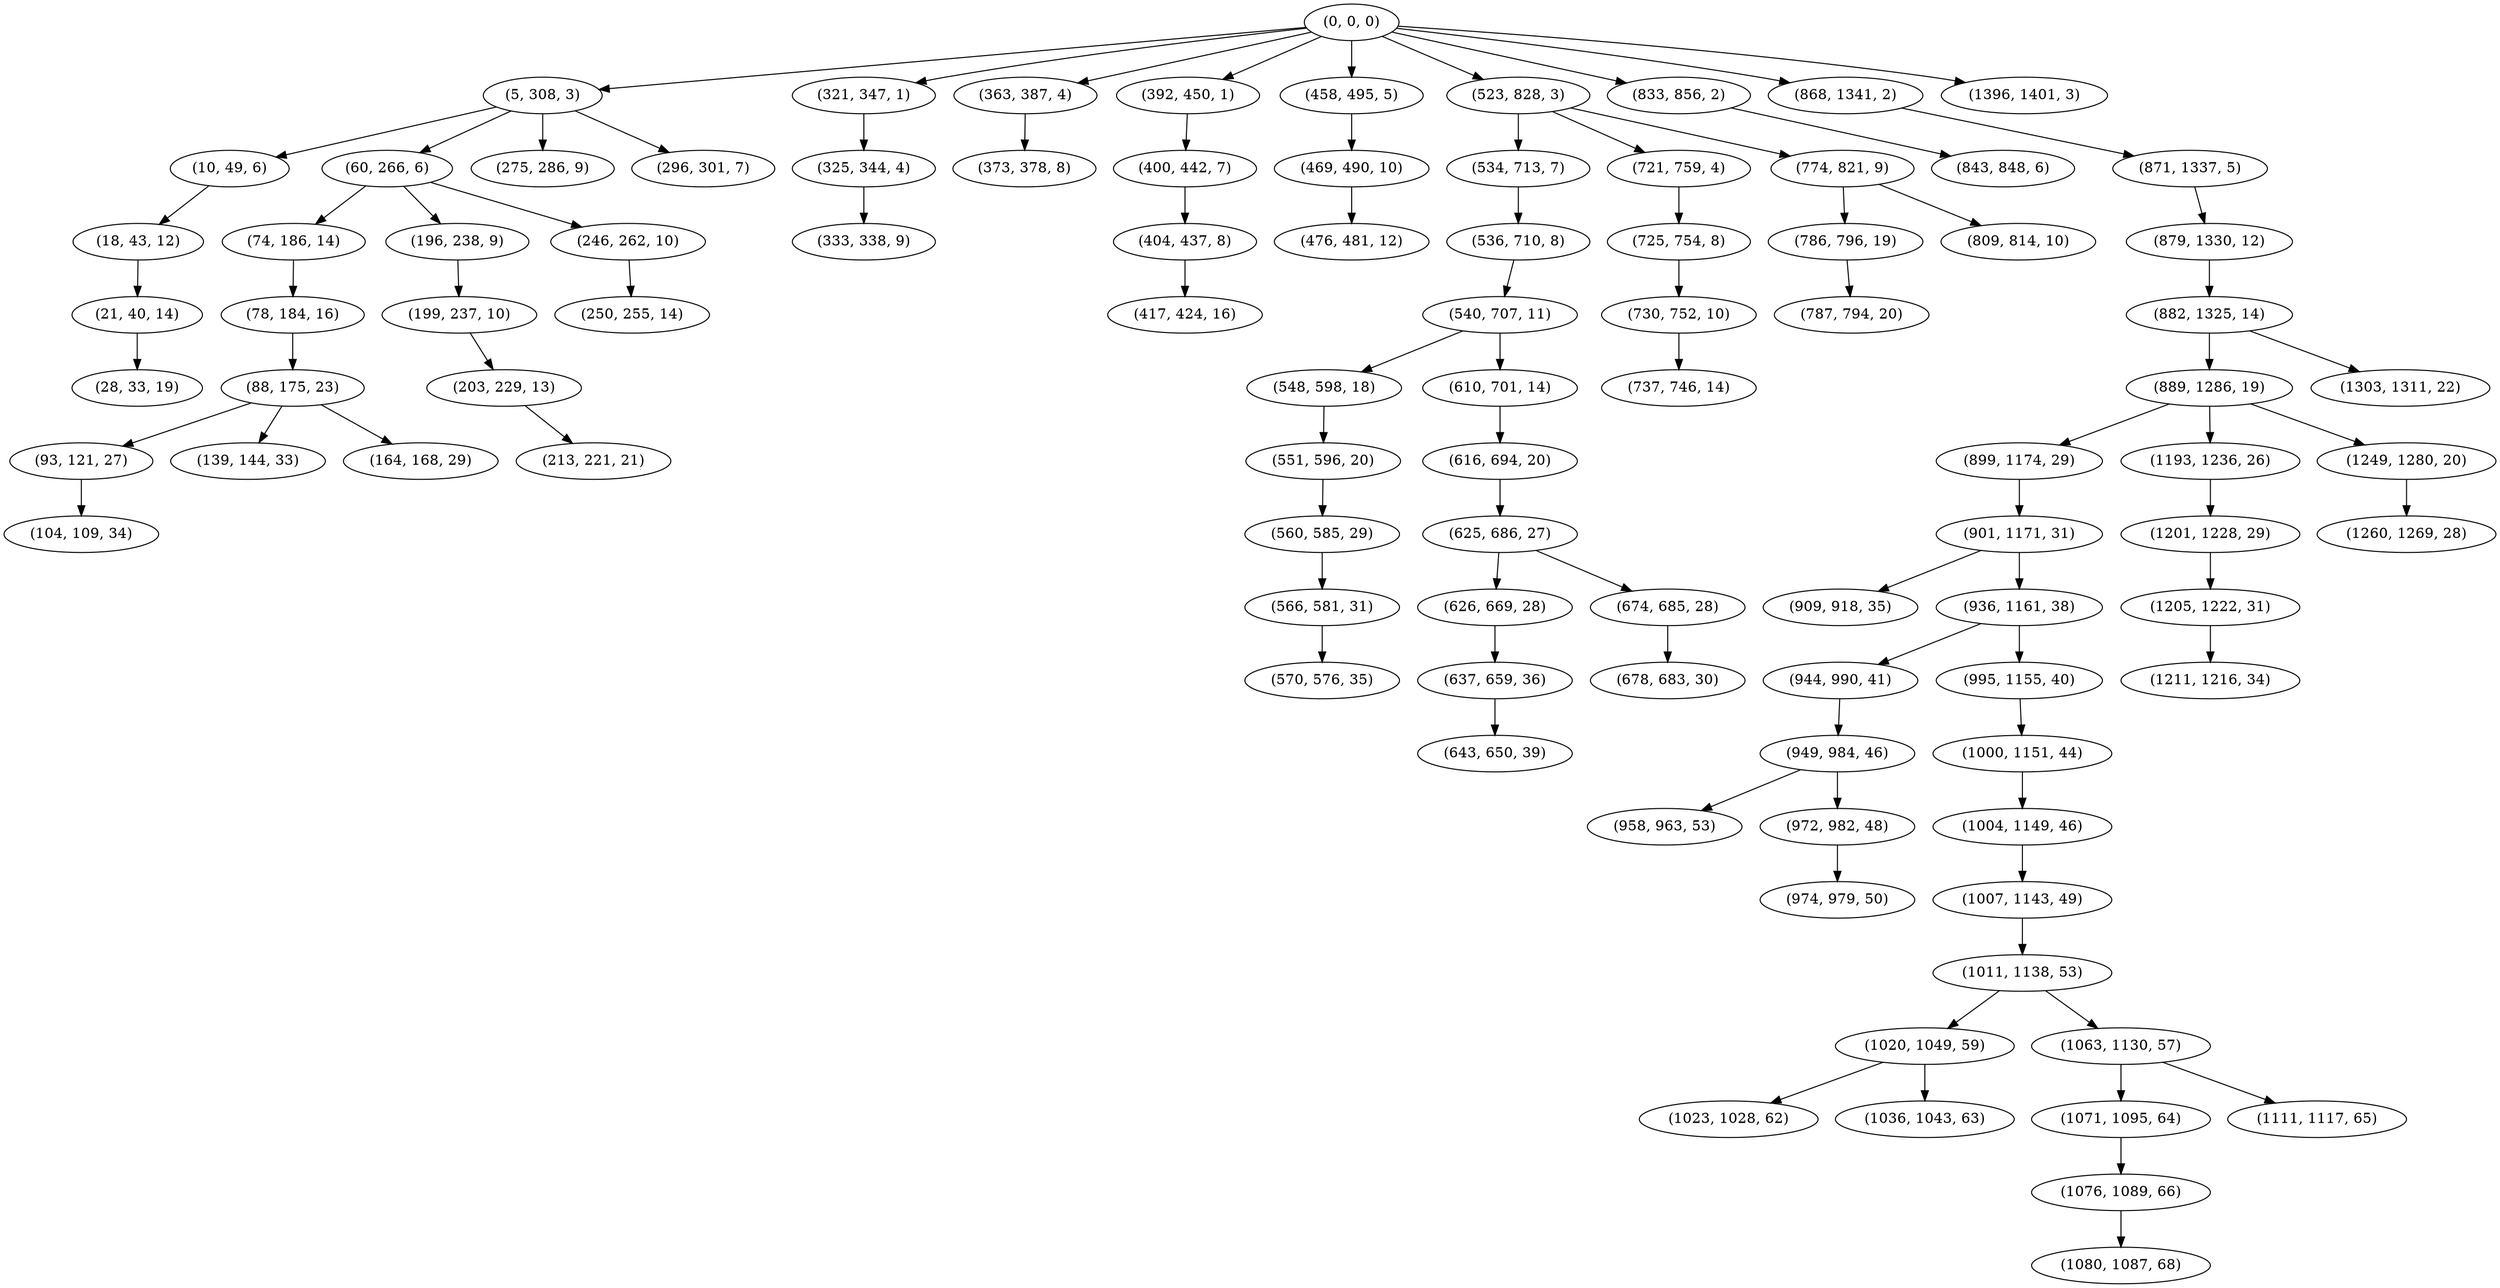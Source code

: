 digraph tree {
    "(0, 0, 0)";
    "(5, 308, 3)";
    "(10, 49, 6)";
    "(18, 43, 12)";
    "(21, 40, 14)";
    "(28, 33, 19)";
    "(60, 266, 6)";
    "(74, 186, 14)";
    "(78, 184, 16)";
    "(88, 175, 23)";
    "(93, 121, 27)";
    "(104, 109, 34)";
    "(139, 144, 33)";
    "(164, 168, 29)";
    "(196, 238, 9)";
    "(199, 237, 10)";
    "(203, 229, 13)";
    "(213, 221, 21)";
    "(246, 262, 10)";
    "(250, 255, 14)";
    "(275, 286, 9)";
    "(296, 301, 7)";
    "(321, 347, 1)";
    "(325, 344, 4)";
    "(333, 338, 9)";
    "(363, 387, 4)";
    "(373, 378, 8)";
    "(392, 450, 1)";
    "(400, 442, 7)";
    "(404, 437, 8)";
    "(417, 424, 16)";
    "(458, 495, 5)";
    "(469, 490, 10)";
    "(476, 481, 12)";
    "(523, 828, 3)";
    "(534, 713, 7)";
    "(536, 710, 8)";
    "(540, 707, 11)";
    "(548, 598, 18)";
    "(551, 596, 20)";
    "(560, 585, 29)";
    "(566, 581, 31)";
    "(570, 576, 35)";
    "(610, 701, 14)";
    "(616, 694, 20)";
    "(625, 686, 27)";
    "(626, 669, 28)";
    "(637, 659, 36)";
    "(643, 650, 39)";
    "(674, 685, 28)";
    "(678, 683, 30)";
    "(721, 759, 4)";
    "(725, 754, 8)";
    "(730, 752, 10)";
    "(737, 746, 14)";
    "(774, 821, 9)";
    "(786, 796, 19)";
    "(787, 794, 20)";
    "(809, 814, 10)";
    "(833, 856, 2)";
    "(843, 848, 6)";
    "(868, 1341, 2)";
    "(871, 1337, 5)";
    "(879, 1330, 12)";
    "(882, 1325, 14)";
    "(889, 1286, 19)";
    "(899, 1174, 29)";
    "(901, 1171, 31)";
    "(909, 918, 35)";
    "(936, 1161, 38)";
    "(944, 990, 41)";
    "(949, 984, 46)";
    "(958, 963, 53)";
    "(972, 982, 48)";
    "(974, 979, 50)";
    "(995, 1155, 40)";
    "(1000, 1151, 44)";
    "(1004, 1149, 46)";
    "(1007, 1143, 49)";
    "(1011, 1138, 53)";
    "(1020, 1049, 59)";
    "(1023, 1028, 62)";
    "(1036, 1043, 63)";
    "(1063, 1130, 57)";
    "(1071, 1095, 64)";
    "(1076, 1089, 66)";
    "(1080, 1087, 68)";
    "(1111, 1117, 65)";
    "(1193, 1236, 26)";
    "(1201, 1228, 29)";
    "(1205, 1222, 31)";
    "(1211, 1216, 34)";
    "(1249, 1280, 20)";
    "(1260, 1269, 28)";
    "(1303, 1311, 22)";
    "(1396, 1401, 3)";
    "(0, 0, 0)" -> "(5, 308, 3)";
    "(0, 0, 0)" -> "(321, 347, 1)";
    "(0, 0, 0)" -> "(363, 387, 4)";
    "(0, 0, 0)" -> "(392, 450, 1)";
    "(0, 0, 0)" -> "(458, 495, 5)";
    "(0, 0, 0)" -> "(523, 828, 3)";
    "(0, 0, 0)" -> "(833, 856, 2)";
    "(0, 0, 0)" -> "(868, 1341, 2)";
    "(0, 0, 0)" -> "(1396, 1401, 3)";
    "(5, 308, 3)" -> "(10, 49, 6)";
    "(5, 308, 3)" -> "(60, 266, 6)";
    "(5, 308, 3)" -> "(275, 286, 9)";
    "(5, 308, 3)" -> "(296, 301, 7)";
    "(10, 49, 6)" -> "(18, 43, 12)";
    "(18, 43, 12)" -> "(21, 40, 14)";
    "(21, 40, 14)" -> "(28, 33, 19)";
    "(60, 266, 6)" -> "(74, 186, 14)";
    "(60, 266, 6)" -> "(196, 238, 9)";
    "(60, 266, 6)" -> "(246, 262, 10)";
    "(74, 186, 14)" -> "(78, 184, 16)";
    "(78, 184, 16)" -> "(88, 175, 23)";
    "(88, 175, 23)" -> "(93, 121, 27)";
    "(88, 175, 23)" -> "(139, 144, 33)";
    "(88, 175, 23)" -> "(164, 168, 29)";
    "(93, 121, 27)" -> "(104, 109, 34)";
    "(196, 238, 9)" -> "(199, 237, 10)";
    "(199, 237, 10)" -> "(203, 229, 13)";
    "(203, 229, 13)" -> "(213, 221, 21)";
    "(246, 262, 10)" -> "(250, 255, 14)";
    "(321, 347, 1)" -> "(325, 344, 4)";
    "(325, 344, 4)" -> "(333, 338, 9)";
    "(363, 387, 4)" -> "(373, 378, 8)";
    "(392, 450, 1)" -> "(400, 442, 7)";
    "(400, 442, 7)" -> "(404, 437, 8)";
    "(404, 437, 8)" -> "(417, 424, 16)";
    "(458, 495, 5)" -> "(469, 490, 10)";
    "(469, 490, 10)" -> "(476, 481, 12)";
    "(523, 828, 3)" -> "(534, 713, 7)";
    "(523, 828, 3)" -> "(721, 759, 4)";
    "(523, 828, 3)" -> "(774, 821, 9)";
    "(534, 713, 7)" -> "(536, 710, 8)";
    "(536, 710, 8)" -> "(540, 707, 11)";
    "(540, 707, 11)" -> "(548, 598, 18)";
    "(540, 707, 11)" -> "(610, 701, 14)";
    "(548, 598, 18)" -> "(551, 596, 20)";
    "(551, 596, 20)" -> "(560, 585, 29)";
    "(560, 585, 29)" -> "(566, 581, 31)";
    "(566, 581, 31)" -> "(570, 576, 35)";
    "(610, 701, 14)" -> "(616, 694, 20)";
    "(616, 694, 20)" -> "(625, 686, 27)";
    "(625, 686, 27)" -> "(626, 669, 28)";
    "(625, 686, 27)" -> "(674, 685, 28)";
    "(626, 669, 28)" -> "(637, 659, 36)";
    "(637, 659, 36)" -> "(643, 650, 39)";
    "(674, 685, 28)" -> "(678, 683, 30)";
    "(721, 759, 4)" -> "(725, 754, 8)";
    "(725, 754, 8)" -> "(730, 752, 10)";
    "(730, 752, 10)" -> "(737, 746, 14)";
    "(774, 821, 9)" -> "(786, 796, 19)";
    "(774, 821, 9)" -> "(809, 814, 10)";
    "(786, 796, 19)" -> "(787, 794, 20)";
    "(833, 856, 2)" -> "(843, 848, 6)";
    "(868, 1341, 2)" -> "(871, 1337, 5)";
    "(871, 1337, 5)" -> "(879, 1330, 12)";
    "(879, 1330, 12)" -> "(882, 1325, 14)";
    "(882, 1325, 14)" -> "(889, 1286, 19)";
    "(882, 1325, 14)" -> "(1303, 1311, 22)";
    "(889, 1286, 19)" -> "(899, 1174, 29)";
    "(889, 1286, 19)" -> "(1193, 1236, 26)";
    "(889, 1286, 19)" -> "(1249, 1280, 20)";
    "(899, 1174, 29)" -> "(901, 1171, 31)";
    "(901, 1171, 31)" -> "(909, 918, 35)";
    "(901, 1171, 31)" -> "(936, 1161, 38)";
    "(936, 1161, 38)" -> "(944, 990, 41)";
    "(936, 1161, 38)" -> "(995, 1155, 40)";
    "(944, 990, 41)" -> "(949, 984, 46)";
    "(949, 984, 46)" -> "(958, 963, 53)";
    "(949, 984, 46)" -> "(972, 982, 48)";
    "(972, 982, 48)" -> "(974, 979, 50)";
    "(995, 1155, 40)" -> "(1000, 1151, 44)";
    "(1000, 1151, 44)" -> "(1004, 1149, 46)";
    "(1004, 1149, 46)" -> "(1007, 1143, 49)";
    "(1007, 1143, 49)" -> "(1011, 1138, 53)";
    "(1011, 1138, 53)" -> "(1020, 1049, 59)";
    "(1011, 1138, 53)" -> "(1063, 1130, 57)";
    "(1020, 1049, 59)" -> "(1023, 1028, 62)";
    "(1020, 1049, 59)" -> "(1036, 1043, 63)";
    "(1063, 1130, 57)" -> "(1071, 1095, 64)";
    "(1063, 1130, 57)" -> "(1111, 1117, 65)";
    "(1071, 1095, 64)" -> "(1076, 1089, 66)";
    "(1076, 1089, 66)" -> "(1080, 1087, 68)";
    "(1193, 1236, 26)" -> "(1201, 1228, 29)";
    "(1201, 1228, 29)" -> "(1205, 1222, 31)";
    "(1205, 1222, 31)" -> "(1211, 1216, 34)";
    "(1249, 1280, 20)" -> "(1260, 1269, 28)";
}
